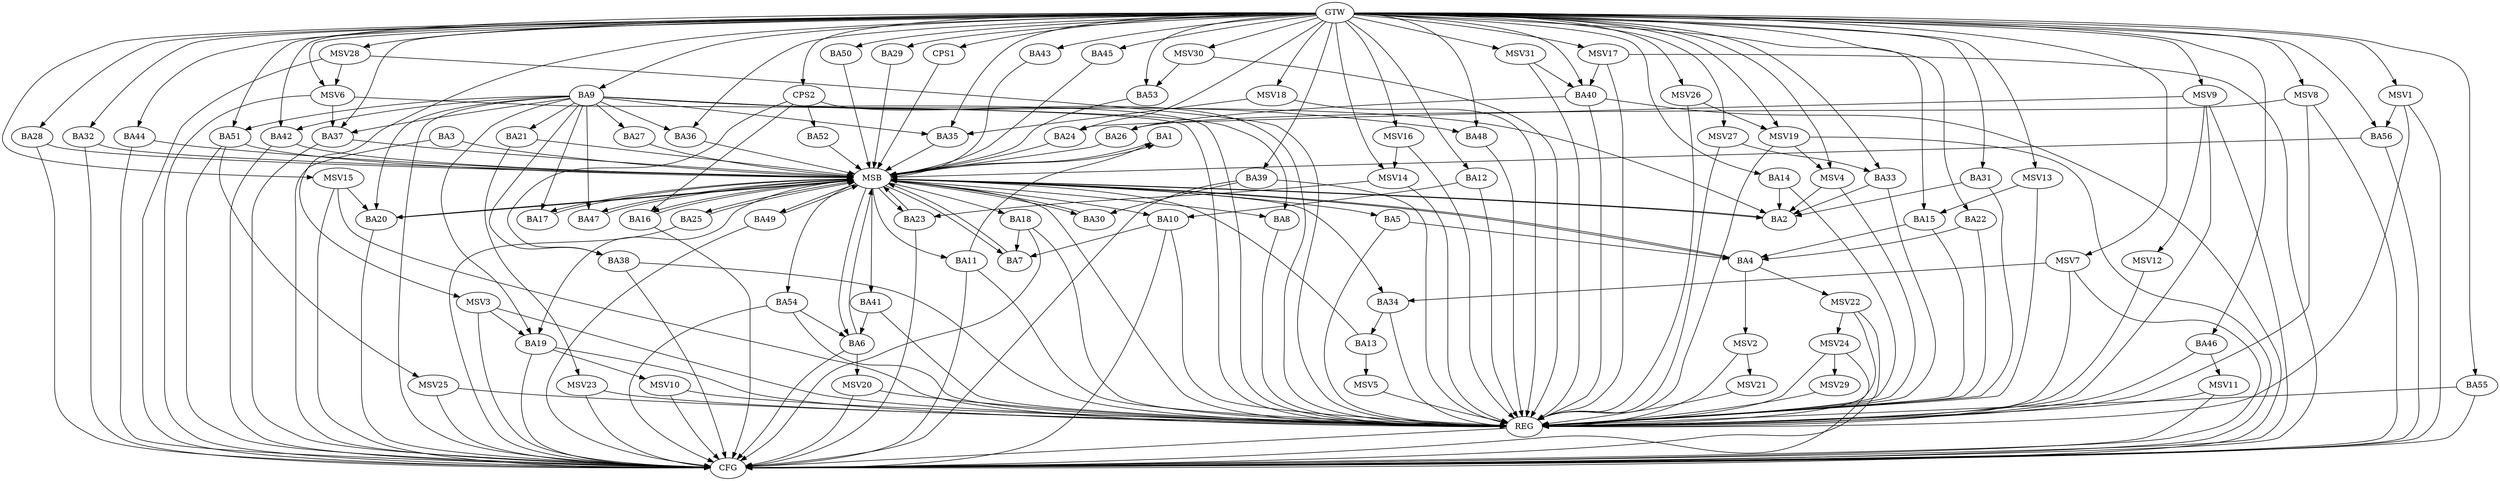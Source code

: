 strict digraph G {
  BA1 [ label="BA1" ];
  BA2 [ label="BA2" ];
  BA3 [ label="BA3" ];
  BA4 [ label="BA4" ];
  BA5 [ label="BA5" ];
  BA6 [ label="BA6" ];
  BA7 [ label="BA7" ];
  BA8 [ label="BA8" ];
  BA9 [ label="BA9" ];
  BA10 [ label="BA10" ];
  BA11 [ label="BA11" ];
  BA12 [ label="BA12" ];
  BA13 [ label="BA13" ];
  BA14 [ label="BA14" ];
  BA15 [ label="BA15" ];
  BA16 [ label="BA16" ];
  BA17 [ label="BA17" ];
  BA18 [ label="BA18" ];
  BA19 [ label="BA19" ];
  BA20 [ label="BA20" ];
  BA21 [ label="BA21" ];
  BA22 [ label="BA22" ];
  BA23 [ label="BA23" ];
  BA24 [ label="BA24" ];
  BA25 [ label="BA25" ];
  BA26 [ label="BA26" ];
  BA27 [ label="BA27" ];
  BA28 [ label="BA28" ];
  BA29 [ label="BA29" ];
  BA30 [ label="BA30" ];
  BA31 [ label="BA31" ];
  BA32 [ label="BA32" ];
  BA33 [ label="BA33" ];
  BA34 [ label="BA34" ];
  BA35 [ label="BA35" ];
  BA36 [ label="BA36" ];
  BA37 [ label="BA37" ];
  BA38 [ label="BA38" ];
  BA39 [ label="BA39" ];
  BA40 [ label="BA40" ];
  BA41 [ label="BA41" ];
  BA42 [ label="BA42" ];
  BA43 [ label="BA43" ];
  BA44 [ label="BA44" ];
  BA45 [ label="BA45" ];
  BA46 [ label="BA46" ];
  BA47 [ label="BA47" ];
  BA48 [ label="BA48" ];
  BA49 [ label="BA49" ];
  BA50 [ label="BA50" ];
  BA51 [ label="BA51" ];
  BA52 [ label="BA52" ];
  BA53 [ label="BA53" ];
  BA54 [ label="BA54" ];
  BA55 [ label="BA55" ];
  BA56 [ label="BA56" ];
  CPS1 [ label="CPS1" ];
  CPS2 [ label="CPS2" ];
  GTW [ label="GTW" ];
  REG [ label="REG" ];
  MSB [ label="MSB" ];
  CFG [ label="CFG" ];
  MSV1 [ label="MSV1" ];
  MSV2 [ label="MSV2" ];
  MSV3 [ label="MSV3" ];
  MSV4 [ label="MSV4" ];
  MSV5 [ label="MSV5" ];
  MSV6 [ label="MSV6" ];
  MSV7 [ label="MSV7" ];
  MSV8 [ label="MSV8" ];
  MSV9 [ label="MSV9" ];
  MSV10 [ label="MSV10" ];
  MSV11 [ label="MSV11" ];
  MSV12 [ label="MSV12" ];
  MSV13 [ label="MSV13" ];
  MSV14 [ label="MSV14" ];
  MSV15 [ label="MSV15" ];
  MSV16 [ label="MSV16" ];
  MSV17 [ label="MSV17" ];
  MSV18 [ label="MSV18" ];
  MSV19 [ label="MSV19" ];
  MSV20 [ label="MSV20" ];
  MSV21 [ label="MSV21" ];
  MSV22 [ label="MSV22" ];
  MSV23 [ label="MSV23" ];
  MSV24 [ label="MSV24" ];
  MSV25 [ label="MSV25" ];
  MSV26 [ label="MSV26" ];
  MSV27 [ label="MSV27" ];
  MSV28 [ label="MSV28" ];
  MSV29 [ label="MSV29" ];
  MSV30 [ label="MSV30" ];
  MSV31 [ label="MSV31" ];
  BA5 -> BA4;
  BA9 -> BA2;
  BA10 -> BA7;
  BA11 -> BA1;
  BA12 -> BA10;
  BA14 -> BA2;
  BA15 -> BA4;
  BA18 -> BA7;
  BA22 -> BA4;
  BA31 -> BA2;
  BA33 -> BA2;
  BA34 -> BA13;
  BA39 -> BA30;
  BA40 -> BA26;
  BA41 -> BA6;
  BA54 -> BA6;
  CPS2 -> BA52;
  CPS2 -> BA38;
  CPS2 -> BA16;
  GTW -> BA9;
  GTW -> BA12;
  GTW -> BA14;
  GTW -> BA15;
  GTW -> BA22;
  GTW -> BA24;
  GTW -> BA28;
  GTW -> BA29;
  GTW -> BA31;
  GTW -> BA32;
  GTW -> BA33;
  GTW -> BA35;
  GTW -> BA36;
  GTW -> BA37;
  GTW -> BA39;
  GTW -> BA40;
  GTW -> BA42;
  GTW -> BA43;
  GTW -> BA44;
  GTW -> BA45;
  GTW -> BA46;
  GTW -> BA48;
  GTW -> BA50;
  GTW -> BA51;
  GTW -> BA53;
  GTW -> BA55;
  GTW -> BA56;
  GTW -> CPS1;
  GTW -> CPS2;
  BA5 -> REG;
  BA8 -> REG;
  BA9 -> REG;
  BA10 -> REG;
  BA11 -> REG;
  BA12 -> REG;
  BA14 -> REG;
  BA15 -> REG;
  BA18 -> REG;
  BA19 -> REG;
  BA22 -> REG;
  BA31 -> REG;
  BA33 -> REG;
  BA34 -> REG;
  BA38 -> REG;
  BA39 -> REG;
  BA40 -> REG;
  BA41 -> REG;
  BA46 -> REG;
  BA48 -> REG;
  BA54 -> REG;
  BA55 -> REG;
  CPS2 -> REG;
  BA1 -> MSB;
  MSB -> BA2;
  MSB -> REG;
  BA2 -> MSB;
  MSB -> BA1;
  BA3 -> MSB;
  BA4 -> MSB;
  BA6 -> MSB;
  MSB -> BA4;
  BA7 -> MSB;
  BA13 -> MSB;
  BA16 -> MSB;
  BA17 -> MSB;
  MSB -> BA16;
  BA20 -> MSB;
  BA21 -> MSB;
  MSB -> BA11;
  BA23 -> MSB;
  MSB -> BA10;
  BA24 -> MSB;
  MSB -> BA7;
  BA25 -> MSB;
  BA26 -> MSB;
  BA27 -> MSB;
  BA28 -> MSB;
  BA29 -> MSB;
  BA30 -> MSB;
  MSB -> BA8;
  BA32 -> MSB;
  MSB -> BA25;
  BA35 -> MSB;
  MSB -> BA17;
  BA36 -> MSB;
  MSB -> BA6;
  BA37 -> MSB;
  BA42 -> MSB;
  MSB -> BA41;
  BA43 -> MSB;
  BA44 -> MSB;
  BA45 -> MSB;
  BA47 -> MSB;
  BA49 -> MSB;
  MSB -> BA19;
  BA50 -> MSB;
  MSB -> BA18;
  BA51 -> MSB;
  BA52 -> MSB;
  MSB -> BA34;
  BA53 -> MSB;
  BA56 -> MSB;
  CPS1 -> MSB;
  MSB -> BA30;
  MSB -> BA54;
  MSB -> BA23;
  MSB -> BA47;
  MSB -> BA49;
  MSB -> BA20;
  MSB -> BA5;
  BA44 -> CFG;
  BA19 -> CFG;
  BA39 -> CFG;
  BA23 -> CFG;
  BA20 -> CFG;
  BA38 -> CFG;
  BA55 -> CFG;
  BA28 -> CFG;
  BA3 -> CFG;
  BA51 -> CFG;
  BA40 -> CFG;
  BA54 -> CFG;
  BA10 -> CFG;
  BA6 -> CFG;
  BA25 -> CFG;
  BA49 -> CFG;
  BA18 -> CFG;
  BA32 -> CFG;
  BA37 -> CFG;
  BA16 -> CFG;
  BA42 -> CFG;
  BA11 -> CFG;
  BA56 -> CFG;
  REG -> CFG;
  BA9 -> CFG;
  BA9 -> BA51;
  BA9 -> BA8;
  BA9 -> BA37;
  BA9 -> BA27;
  BA9 -> BA20;
  BA9 -> BA47;
  BA9 -> BA17;
  BA9 -> BA19;
  BA9 -> BA42;
  BA9 -> BA38;
  BA9 -> BA36;
  BA9 -> BA35;
  BA9 -> BA21;
  BA9 -> BA48;
  MSV1 -> BA56;
  GTW -> MSV1;
  MSV1 -> REG;
  MSV1 -> CFG;
  BA4 -> MSV2;
  MSV2 -> REG;
  MSV3 -> BA19;
  GTW -> MSV3;
  MSV3 -> REG;
  MSV3 -> CFG;
  MSV4 -> BA2;
  GTW -> MSV4;
  MSV4 -> REG;
  BA13 -> MSV5;
  MSV5 -> REG;
  MSV6 -> BA37;
  GTW -> MSV6;
  MSV6 -> REG;
  MSV6 -> CFG;
  MSV7 -> BA34;
  GTW -> MSV7;
  MSV7 -> REG;
  MSV7 -> CFG;
  MSV8 -> BA26;
  GTW -> MSV8;
  MSV8 -> REG;
  MSV8 -> CFG;
  MSV9 -> BA24;
  GTW -> MSV9;
  MSV9 -> REG;
  MSV9 -> CFG;
  BA19 -> MSV10;
  MSV10 -> REG;
  MSV10 -> CFG;
  BA46 -> MSV11;
  MSV11 -> REG;
  MSV11 -> CFG;
  MSV9 -> MSV12;
  MSV12 -> REG;
  MSV13 -> BA15;
  GTW -> MSV13;
  MSV13 -> REG;
  MSV14 -> BA23;
  GTW -> MSV14;
  MSV14 -> REG;
  MSV15 -> BA20;
  GTW -> MSV15;
  MSV15 -> REG;
  MSV15 -> CFG;
  MSV16 -> MSV14;
  GTW -> MSV16;
  MSV16 -> REG;
  MSV17 -> BA40;
  GTW -> MSV17;
  MSV17 -> REG;
  MSV17 -> CFG;
  MSV18 -> BA35;
  GTW -> MSV18;
  MSV18 -> REG;
  MSV19 -> MSV4;
  GTW -> MSV19;
  MSV19 -> REG;
  MSV19 -> CFG;
  BA6 -> MSV20;
  MSV20 -> REG;
  MSV20 -> CFG;
  MSV2 -> MSV21;
  MSV21 -> REG;
  BA4 -> MSV22;
  MSV22 -> REG;
  MSV22 -> CFG;
  BA21 -> MSV23;
  MSV23 -> REG;
  MSV23 -> CFG;
  MSV22 -> MSV24;
  MSV24 -> REG;
  MSV24 -> CFG;
  BA51 -> MSV25;
  MSV25 -> REG;
  MSV25 -> CFG;
  MSV26 -> MSV19;
  GTW -> MSV26;
  MSV26 -> REG;
  MSV27 -> BA33;
  GTW -> MSV27;
  MSV27 -> REG;
  MSV28 -> MSV6;
  GTW -> MSV28;
  MSV28 -> REG;
  MSV28 -> CFG;
  MSV24 -> MSV29;
  MSV29 -> REG;
  MSV30 -> BA53;
  GTW -> MSV30;
  MSV30 -> REG;
  MSV31 -> BA40;
  GTW -> MSV31;
  MSV31 -> REG;
}
